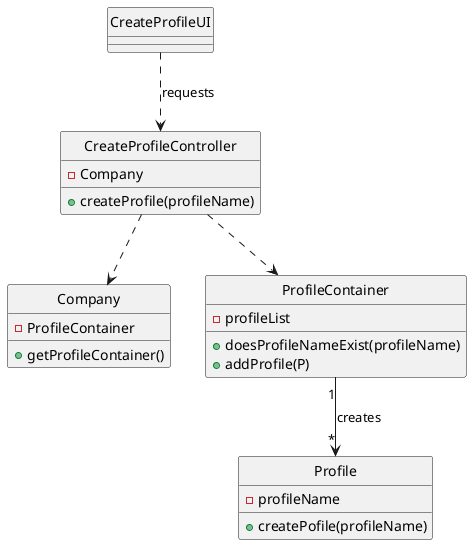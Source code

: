 @startuml
'https://plantuml.com/class-diagram


class "CreateProfileUI"{
}

class "Profile"{
-profileName
+createPofile(profileName)
}

class "CreateProfileController" {
-Company
+createProfile(profileName)
}


class "Company"{
-ProfileContainer
+getProfileContainer()


}

class "ProfileContainer"{
-profileList
+doesProfileNameExist(profileName)
+addProfile(P)
}

hide "Profile" circle
hide "CreateProfileController" circle
hide "CreateProfileUI" circle
hide "Company" circle
hide "ProfileContainer" circle

"CreateProfileUI" ..>  "CreateProfileController": requests
"CreateProfileController" ..>  "Company"
"CreateProfileController" ..>  "ProfileContainer"
"ProfileContainer" "1" --> "*" "Profile": creates

@enduml
